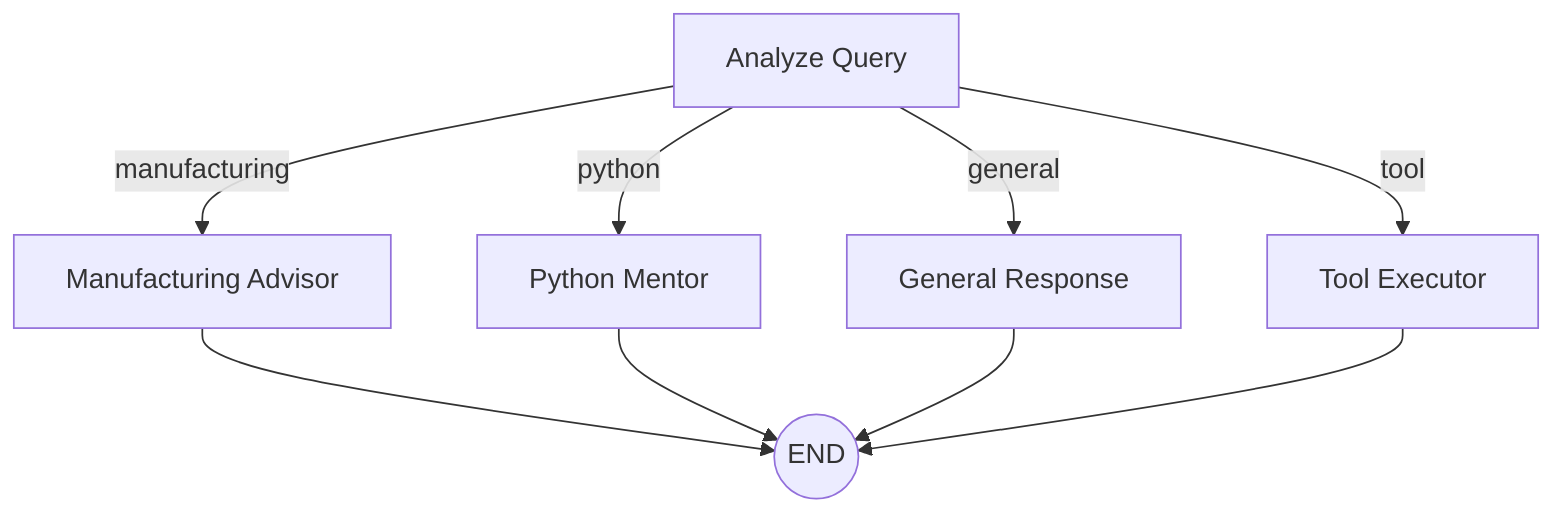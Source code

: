 flowchart TD
  analyze_query[Analyze Query]
  process_manufacturing[Manufacturing Advisor]
  process_python[Python Mentor]
  general_response[General Response]
  process_tool[Tool Executor]
  END((END))
  analyze_query -- manufacturing --> process_manufacturing
  analyze_query -- python --> process_python
  analyze_query -- general --> general_response
  analyze_query -- tool --> process_tool
  process_manufacturing --> END
  process_python --> END
  general_response --> END
  process_tool --> END